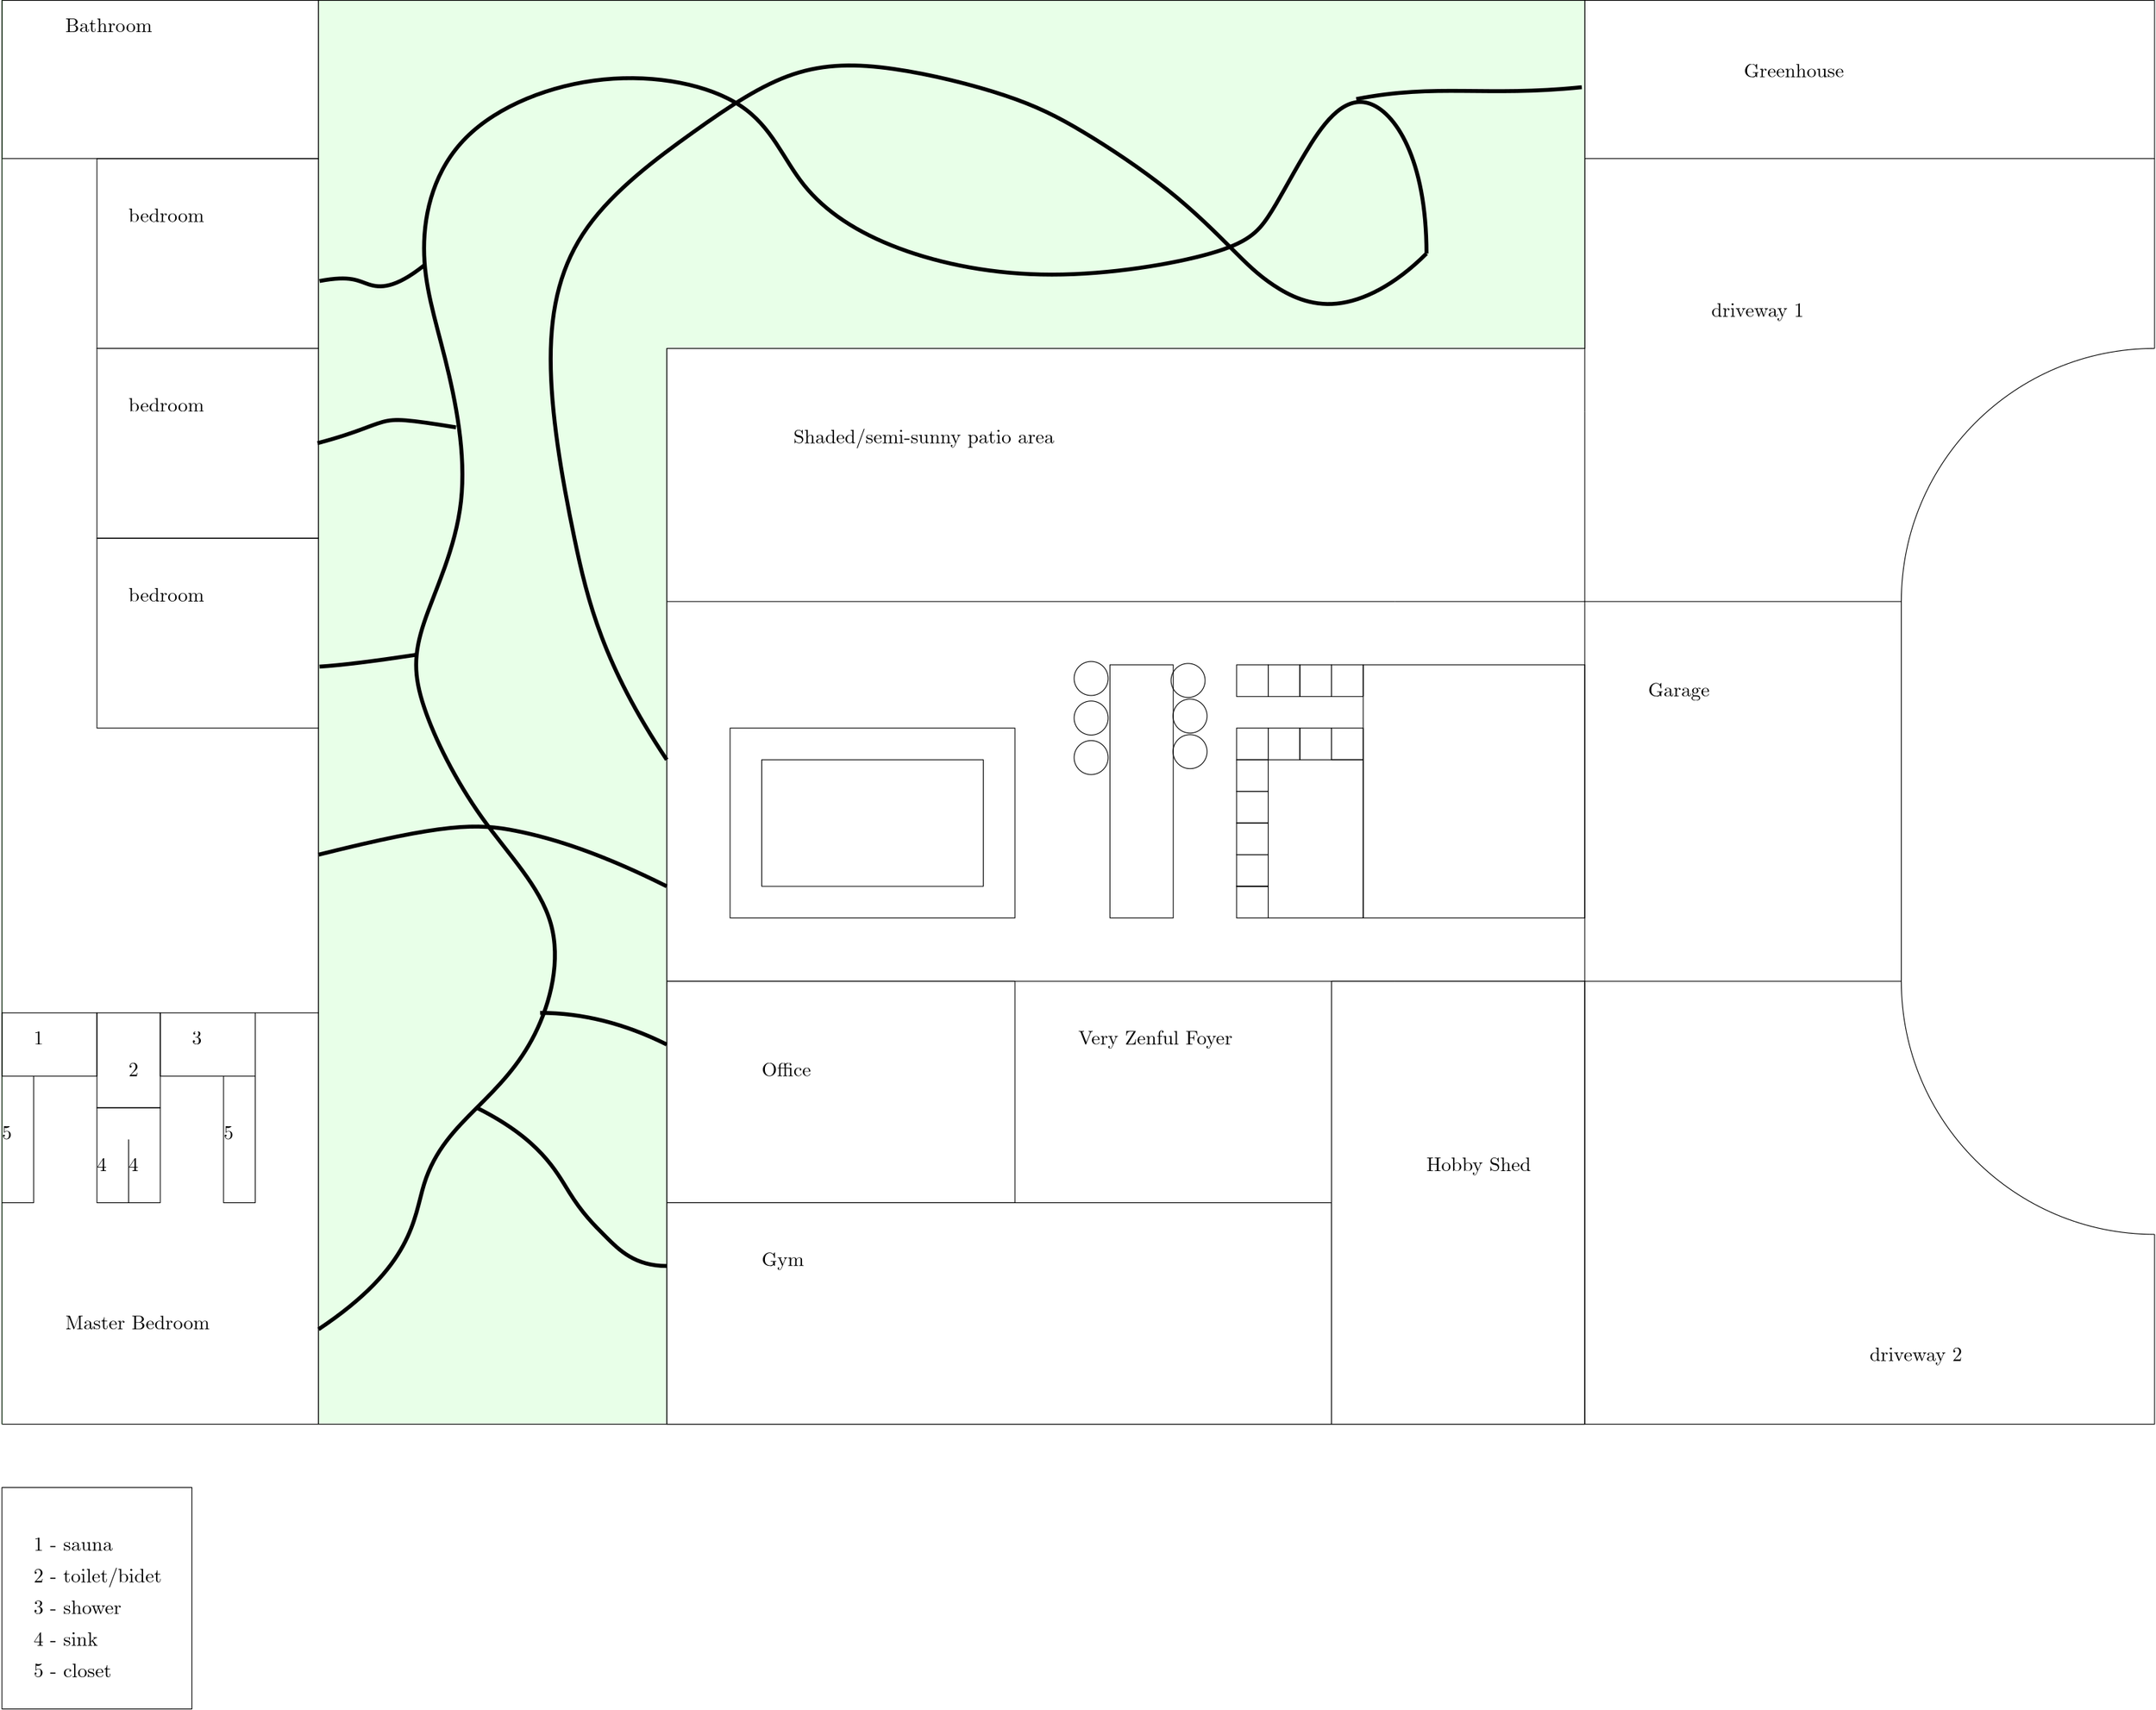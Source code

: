 <?xml version="1.0"?>
<!DOCTYPE ipe SYSTEM "ipe.dtd">
<ipe version="70218" creator="Ipe 7.2.23">
<info created="D:20210309191233" modified="D:20210309192102"/>
<ipestyle name="basic">
<symbol name="arrow/arc(spx)">
<path stroke="sym-stroke" fill="sym-stroke" pen="sym-pen">
0 0 m
-1 0.333 l
-1 -0.333 l
h
</path>
</symbol>
<symbol name="arrow/farc(spx)">
<path stroke="sym-stroke" fill="white" pen="sym-pen">
0 0 m
-1 0.333 l
-1 -0.333 l
h
</path>
</symbol>
<symbol name="arrow/ptarc(spx)">
<path stroke="sym-stroke" fill="sym-stroke" pen="sym-pen">
0 0 m
-1 0.333 l
-0.8 0 l
-1 -0.333 l
h
</path>
</symbol>
<symbol name="arrow/fptarc(spx)">
<path stroke="sym-stroke" fill="white" pen="sym-pen">
0 0 m
-1 0.333 l
-0.8 0 l
-1 -0.333 l
h
</path>
</symbol>
<symbol name="mark/circle(sx)" transformations="translations">
<path fill="sym-stroke">
0.6 0 0 0.6 0 0 e
0.4 0 0 0.4 0 0 e
</path>
</symbol>
<symbol name="mark/disk(sx)" transformations="translations">
<path fill="sym-stroke">
0.6 0 0 0.6 0 0 e
</path>
</symbol>
<symbol name="mark/fdisk(sfx)" transformations="translations">
<group>
<path fill="sym-fill">
0.5 0 0 0.5 0 0 e
</path>
<path fill="sym-stroke" fillrule="eofill">
0.6 0 0 0.6 0 0 e
0.4 0 0 0.4 0 0 e
</path>
</group>
</symbol>
<symbol name="mark/box(sx)" transformations="translations">
<path fill="sym-stroke" fillrule="eofill">
-0.6 -0.6 m
0.6 -0.6 l
0.6 0.6 l
-0.6 0.6 l
h
-0.4 -0.4 m
0.4 -0.4 l
0.4 0.4 l
-0.4 0.4 l
h
</path>
</symbol>
<symbol name="mark/square(sx)" transformations="translations">
<path fill="sym-stroke">
-0.6 -0.6 m
0.6 -0.6 l
0.6 0.6 l
-0.6 0.6 l
h
</path>
</symbol>
<symbol name="mark/fsquare(sfx)" transformations="translations">
<group>
<path fill="sym-fill">
-0.5 -0.5 m
0.5 -0.5 l
0.5 0.5 l
-0.5 0.5 l
h
</path>
<path fill="sym-stroke" fillrule="eofill">
-0.6 -0.6 m
0.6 -0.6 l
0.6 0.6 l
-0.6 0.6 l
h
-0.4 -0.4 m
0.4 -0.4 l
0.4 0.4 l
-0.4 0.4 l
h
</path>
</group>
</symbol>
<symbol name="mark/cross(sx)" transformations="translations">
<group>
<path fill="sym-stroke">
-0.43 -0.57 m
0.57 0.43 l
0.43 0.57 l
-0.57 -0.43 l
h
</path>
<path fill="sym-stroke">
-0.43 0.57 m
0.57 -0.43 l
0.43 -0.57 l
-0.57 0.43 l
h
</path>
</group>
</symbol>
<symbol name="arrow/fnormal(spx)">
<path stroke="sym-stroke" fill="white" pen="sym-pen">
0 0 m
-1 0.333 l
-1 -0.333 l
h
</path>
</symbol>
<symbol name="arrow/pointed(spx)">
<path stroke="sym-stroke" fill="sym-stroke" pen="sym-pen">
0 0 m
-1 0.333 l
-0.8 0 l
-1 -0.333 l
h
</path>
</symbol>
<symbol name="arrow/fpointed(spx)">
<path stroke="sym-stroke" fill="white" pen="sym-pen">
0 0 m
-1 0.333 l
-0.8 0 l
-1 -0.333 l
h
</path>
</symbol>
<symbol name="arrow/linear(spx)">
<path stroke="sym-stroke" pen="sym-pen">
-1 0.333 m
0 0 l
-1 -0.333 l
</path>
</symbol>
<symbol name="arrow/fdouble(spx)">
<path stroke="sym-stroke" fill="white" pen="sym-pen">
0 0 m
-1 0.333 l
-1 -0.333 l
h
-1 0 m
-2 0.333 l
-2 -0.333 l
h
</path>
</symbol>
<symbol name="arrow/double(spx)">
<path stroke="sym-stroke" fill="sym-stroke" pen="sym-pen">
0 0 m
-1 0.333 l
-1 -0.333 l
h
-1 0 m
-2 0.333 l
-2 -0.333 l
h
</path>
</symbol>
<symbol name="arrow/mid-normal(spx)">
<path stroke="sym-stroke" fill="sym-stroke" pen="sym-pen">
0.5 0 m
-0.5 0.333 l
-0.5 -0.333 l
h
</path>
</symbol>
<symbol name="arrow/mid-fnormal(spx)">
<path stroke="sym-stroke" fill="white" pen="sym-pen">
0.5 0 m
-0.5 0.333 l
-0.5 -0.333 l
h
</path>
</symbol>
<symbol name="arrow/mid-pointed(spx)">
<path stroke="sym-stroke" fill="sym-stroke" pen="sym-pen">
0.5 0 m
-0.5 0.333 l
-0.3 0 l
-0.5 -0.333 l
h
</path>
</symbol>
<symbol name="arrow/mid-fpointed(spx)">
<path stroke="sym-stroke" fill="white" pen="sym-pen">
0.5 0 m
-0.5 0.333 l
-0.3 0 l
-0.5 -0.333 l
h
</path>
</symbol>
<symbol name="arrow/mid-double(spx)">
<path stroke="sym-stroke" fill="sym-stroke" pen="sym-pen">
1 0 m
0 0.333 l
0 -0.333 l
h
0 0 m
-1 0.333 l
-1 -0.333 l
h
</path>
</symbol>
<symbol name="arrow/mid-fdouble(spx)">
<path stroke="sym-stroke" fill="white" pen="sym-pen">
1 0 m
0 0.333 l
0 -0.333 l
h
0 0 m
-1 0.333 l
-1 -0.333 l
h
</path>
</symbol>
<anglesize name="22.5 deg" value="22.5"/>
<anglesize name="30 deg" value="30"/>
<anglesize name="45 deg" value="45"/>
<anglesize name="60 deg" value="60"/>
<anglesize name="90 deg" value="90"/>
<arrowsize name="large" value="10"/>
<arrowsize name="small" value="5"/>
<arrowsize name="tiny" value="3"/>
<color name="blue" value="0 0 1"/>
<color name="brown" value="0.647 0.165 0.165"/>
<color name="darkblue" value="0 0 0.545"/>
<color name="darkcyan" value="0 0.545 0.545"/>
<color name="darkgray" value="0.663"/>
<color name="darkgreen" value="0 0.392 0"/>
<color name="darkmagenta" value="0.545 0 0.545"/>
<color name="darkorange" value="1 0.549 0"/>
<color name="darkred" value="0.545 0 0"/>
<color name="gold" value="1 0.843 0"/>
<color name="gray" value="0.745"/>
<color name="green" value="0 1 0"/>
<color name="lightblue" value="0.678 0.847 0.902"/>
<color name="lightcyan" value="0.878 1 1"/>
<color name="lightgray" value="0.827"/>
<color name="lightgreen" value="0.565 0.933 0.565"/>
<color name="lightyellow" value="1 1 0.878"/>
<color name="navy" value="0 0 0.502"/>
<color name="orange" value="1 0.647 0"/>
<color name="pink" value="1 0.753 0.796"/>
<color name="purple" value="0.627 0.125 0.941"/>
<color name="red" value="1 0 0"/>
<color name="seagreen" value="0.18 0.545 0.341"/>
<color name="turquoise" value="0.251 0.878 0.816"/>
<color name="violet" value="0.933 0.51 0.933"/>
<color name="yellow" value="1 1 0"/>
<dashstyle name="dash dot dotted" value="[4 2 1 2 1 2] 0"/>
<dashstyle name="dash dotted" value="[4 2 1 2] 0"/>
<dashstyle name="dashed" value="[4] 0"/>
<dashstyle name="dotted" value="[1 3] 0"/>
<gridsize name="10 pts (~3.5 mm)" value="10"/>
<gridsize name="14 pts (~5 mm)" value="14"/>
<gridsize name="16 pts (~6 mm)" value="16"/>
<gridsize name="20 pts (~7 mm)" value="20"/>
<gridsize name="28 pts (~10 mm)" value="28"/>
<gridsize name="32 pts (~12 mm)" value="32"/>
<gridsize name="4 pts" value="4"/>
<gridsize name="56 pts (~20 mm)" value="56"/>
<gridsize name="8 pts (~3 mm)" value="8"/>
<opacity name="10%" value="0.1"/>
<opacity name="30%" value="0.3"/>
<opacity name="50%" value="0.5"/>
<opacity name="75%" value="0.75"/>
<pen name="fat" value="1.2"/>
<pen name="heavier" value="0.8"/>
<pen name="ultrafat" value="2"/>
<symbolsize name="large" value="5"/>
<symbolsize name="small" value="2"/>
<symbolsize name="tiny" value="1.1"/>
<textsize name="Huge" value="\Huge"/>
<textsize name="LARGE" value="\LARGE"/>
<textsize name="Large" value="\Large"/>
<textsize name="footnote" value="\footnotesize"/>
<textsize name="huge" value="\huge"/>
<textsize name="large" value="\large"/>
<textsize name="small" value="\small"/>
<textsize name="tiny" value="\tiny"/>
<textstyle name="center" begin="\begin{center}" end="\end{center}"/>
<textstyle name="item" begin="\begin{itemize}\item{}" end="\end{itemize}"/>
<textstyle name="itemize" begin="\begin{itemize}" end="\end{itemize}"/>
<tiling name="falling" angle="-60" step="4" width="1"/>
<tiling name="rising" angle="30" step="4" width="1"/>
</ipestyle>
<ipestyle name="bigpaper">
<layout paper="10000 6000" origin="0 0" frame="10000 6000"/>
<titlestyle pos="10 10" size="LARGE" color="title"  valign="baseline"/>
</ipestyle>
<page>
<layer name="alpha"/>
<view layers="alpha" active="alpha"/>
<path layer="alpha" stroke="black">
64 5952 m
64 5872 l
224 5872 l
224 5952 l
h
</path>
<path stroke="black">
112 5776 m
112 5872 l
224 5872 l
224 5776 l
h
</path>
<path stroke="black">
112 5680 m
112 5776 l
224 5776 l
224 5680 l
h
</path>
<path stroke="black">
112 5584 m
112 5680 l
224 5680 l
224 5584 l
h
</path>
<path stroke="black">
112 5392 m
112 5344 l
144 5344 l
144 5392 l
h
</path>
<path stroke="black">
224 5584 m
224 5232 l
64 5232 l
</path>
<text transformations="translations" pos="96 5936" stroke="black" type="label" valign="baseline">Bathroom</text>
<text transformations="translations" pos="128 5840" stroke="black" type="label" valign="baseline">bedroom</text>
<text matrix="1 0 0 1 0 -96" transformations="translations" pos="128 5840" stroke="black" type="label" valign="baseline">bedroom</text>
<text matrix="1 0 0 1 0 -192" transformations="translations" pos="128 5840" stroke="black" type="label" valign="baseline">bedroom</text>
<path stroke="black">
400 5744 m
400 5360 l
400 5360 l
</path>
<path stroke="black">
400 5648 m
768 5648 l
768 5648 l
</path>
<path stroke="black">
400 5456 m
768 5456 l
</path>
<path stroke="black">
432 5488 m
432 5584 l
576 5584 l
576 5488 l
h
</path>
<path stroke="black">
448 5568 m
448 5504 l
560 5504 l
560 5568 l
h
</path>
<path stroke="black">
624 5616 m
624 5488 l
656 5488 l
656 5616 l
h
</path>
<path stroke="black">
688 5616 m
688 5600 l
704 5600 l
704 5616 l
h
</path>
<path stroke="black">
704 5616 m
704 5600 l
720 5600 l
720 5616 l
h
</path>
<path stroke="black">
720 5616 m
720 5600 l
736 5600 l
736 5616 l
h
</path>
<path stroke="black">
736 5568 m
736 5584 l
720 5584 l
720 5568 l
h
</path>
<path stroke="black">
720 5568 m
720 5584 l
704 5584 l
704 5568 l
h
</path>
<path stroke="black">
704 5568 m
704 5584 l
688 5584 l
688 5568 l
h
</path>
<path stroke="black">
688 5568 m
688 5552 l
704 5552 l
704 5568 l
h
</path>
<path stroke="black">
688 5552 m
688 5536 l
704 5536 l
704 5552 l
h
</path>
<path stroke="black">
688 5536 m
688 5520 l
704 5520 l
704 5536 l
h
</path>
<path stroke="black">
688 5520 m
688 5504 l
704 5504 l
704 5520 l
h
</path>
<path stroke="black">
688 5504 m
688 5504 l
704 5504 l
704 5504 l
h
</path>
<path stroke="black">
704 5488 m
704 5504 l
688 5504 l
688 5488 l
h
</path>
<path stroke="black">
1024 5648 m
1024 5456 l
864 5456 l
864 5648 l
h
</path>
<path stroke="black">
768 5648 m
864 5648 l
864 5648 l
</path>
<path stroke="black">
768 5456 m
864 5456 l
</path>
<path stroke="black">
864 5456 m
864 5360 l
</path>
<path stroke="black">
1024 5456 m
128 0 0 128 1152 5456 1152 5328 a
</path>
<path stroke="black">
1024 5648 m
128 0 0 -128 1152 5648 1152 5776 a
</path>
<path stroke="black">
864 5648 m
864 5744 l
</path>
<path stroke="black">
400 5360 m
400 5232 l
864 5232 l
864 5360 l
</path>
<path stroke="black">
400 5456 m
400 5344 l
576 5344 l
576 5456 l
h
</path>
<path stroke="black">
400 5344 m
400 5232 l
736 5232 l
736 5344 l
h
</path>
<text transformations="translations" pos="448 5312" stroke="black" type="label" valign="baseline">Gym
</text>
<text transformations="translations" pos="448 5408" stroke="black" type="label" valign="baseline">Office</text>
<path stroke="black">
1152 5776 m
1152 5936 l
1152 5952 l
864 5952 l
864 5744 l
</path>
<path stroke="black">
1152 5328 m
1152 5232 l
864 5232 l
</path>
<path stroke="black">
864 5776 m
400 5776 l
400 5744 l
</path>
<path stroke="lightgreen">
64 5952 m
64 5232 l
</path>
<path stroke="0" fill="0.91 1 0.91">
224 5232 m
400 5232 l
400 5776 l
864 5776 l
864 5952 l
224 5952 l
224 5232 l
</path>
<path stroke="0">
736 5232 m
736 5456 l
864 5456 l
864 5232 l
h
</path>
<text transformations="translations" pos="784 5360" stroke="0" type="label" valign="baseline">Hobby Shed</text>
<text transformations="translations" pos="608 5424" stroke="0" type="label" valign="baseline">Very Zenful Foyer</text>
<text transformations="translations" pos="464 5728" stroke="0" type="label" valign="baseline">Shaded/semi-sunny patio area</text>
<text transformations="translations" pos="896 5600" stroke="0" type="label" valign="baseline">Garage</text>
<text matrix="1 0 0 1 0 -96" transformations="translations" pos="928 5888" stroke="0" type="label" valign="baseline">driveway 1</text>
<text transformations="translations" pos="1008 5264" stroke="0" type="label" valign="baseline">driveway 2</text>
<text transformations="translations" pos="112 5360" stroke="0" type="label" valign="baseline">4</text>
<text transformations="translations" pos="128 5360" stroke="0" type="label" valign="baseline">4</text>
<path stroke="0">
128 5344 m
128 5376 l
</path>
<path stroke="0">
64 5952 m
64 5232 l
</path>
<path stroke="0">
112 5440 m
112 5408 l
64 5408 l
64 5440 l
h
</path>
<path stroke="0">
144 5440 m
144 5408 l
192 5408 l
192 5440 l
h
</path>
<path stroke="0">
112 5440 m
112 5392 l
144 5392 l
144 5440 l
h
</path>
<path stroke="0">
176 5408 m
176 5344 l
192 5344 l
192 5408 l
</path>
<path stroke="0">
80 5408 m
80 5344 l
64 5344 l
</path>
<text transformations="translations" pos="80 5424" stroke="0" type="label" valign="baseline">1</text>
<text transformations="translations" pos="128 5408" stroke="0" type="label" valign="baseline">2</text>
<text transformations="translations" pos="160 5424" stroke="0" type="label" valign="baseline">3</text>
<text transformations="translations" pos="176 5376" stroke="0" type="label" valign="baseline">5
</text>
<text transformations="translations" pos="64 5376" stroke="0" type="label" valign="baseline">5</text>
<text transformations="translations" pos="96 5280" stroke="0" type="label" valign="baseline">Master Bedroom</text>
<path stroke="0">
1152 5872 m
864 5872 l
</path>
<path stroke="0">
704 5488 m
752 5488 l
752 5568 l
736 5568 l
736 5568 l
</path>
<path stroke="0">
752 5568 m
752 5584 l
736 5584 l
736 5568 l
752 5568 l
</path>
<path stroke="0">
752 5600 m
752 5616 l
736 5616 l
736 5600 l
752 5600 l
</path>
<path stroke="0">
752 5616 m
864 5616 l
864 5488 l
752 5488 l
752 5616 l
</path>
<text transformations="translations" pos="80 5168" stroke="0" type="label" valign="baseline">1 - sauna</text>
<text transformations="translations" pos="80 5152" stroke="0" type="label" valign="baseline">2 - toilet/bidet</text>
<text transformations="translations" pos="80 5136" stroke="0" type="label" valign="baseline">3 - shower</text>
<text transformations="translations" pos="80 5120" stroke="0" type="label" valign="baseline">4 - sink</text>
<text transformations="translations" pos="80 5104" stroke="0" type="label" valign="baseline">5 - closet</text>
<path stroke="0">
64 5200 m
64 5088 l
160 5088 l
160 5200 l
h
</path>
<path stroke="0">
8.60233 0 0 8.60233 614.5 5609.1 e
</path>
<path matrix="1 0 0 1 0 -20.0001" stroke="0">
8.60233 0 0 8.60233 614.5 5609.1 e
</path>
<path matrix="1 0 0 1 49 -1.00011" stroke="0">
8.60233 0 0 8.60233 614.5 5609.1 e
</path>
<path matrix="1 0 0 1 50 -19.0001" stroke="0">
8.60233 0 0 8.60233 614.5 5609.1 e
</path>
<path matrix="1 0 0 1 0 -40.0002" stroke="0">
8.60233 0 0 8.60233 614.5 5609.1 e
</path>
<path matrix="1 0 0 1 50 -37.0002" stroke="0">
8.60233 0 0 8.60233 614.5 5609.1 e
</path>
<path stroke="0" pen="ultrafat">
224 5280 m
272 5312
272 5360
304 5392
336 5424
352 5488
304 5536
272 5600
272 5632
304 5696
288 5776
272 5824
288 5888
368 5920
448 5904
464 5856
512 5824
592 5808
688 5824
704 5840
720 5872
752 5920
784 5872
784 5824 c
</path>
<path stroke="0" pen="ultrafat">
784 5824 m
768 5808
736 5792
704 5808
688 5824
656 5856
608 5888
576 5904
512 5920
464 5920
416 5888
352 5840
336 5776
352 5680
368 5616
400 5568 c
</path>
<path stroke="0" pen="ultrafat">
400 5312 m
384 5312
368 5328
352 5344
336 5376
304 5392 c
</path>
<path stroke="0" pen="ultrafat">
400 5424 m
368 5440
336 5440 c
</path>
<path stroke="0" pen="ultrafat">
400 5504 m
368 5520
320 5536
288 5536
224 5520 c
</path>
<path stroke="0" pen="ultrafat">
224.5 5615.1 m
240.5 5616.1
273.5 5621.1 c
</path>
<text transformations="translations" pos="944.5 5913.1" stroke="0" type="label" valign="baseline">Greenhouse</text>
<path stroke="0" pen="ultrafat">
748.5 5902.1 m
789.5 5910.1
813.5 5903.1
862.5 5908.1 c
</path>
<path stroke="0" pen="ultrafat">
223.5 5728.1 m
242.5 5733.1
257.5 5741.1
268.5 5740.1
293.5 5736.1 c
</path>
<path stroke="0" pen="ultrafat">
224.5 5810.1 m
240.5 5813.1
247.5 5807.1
262.5 5806.1
277.5 5818.1 c
</path>
<path stroke="0">
192 5440 m
224 5440 l
</path>
</page>
</ipe>
